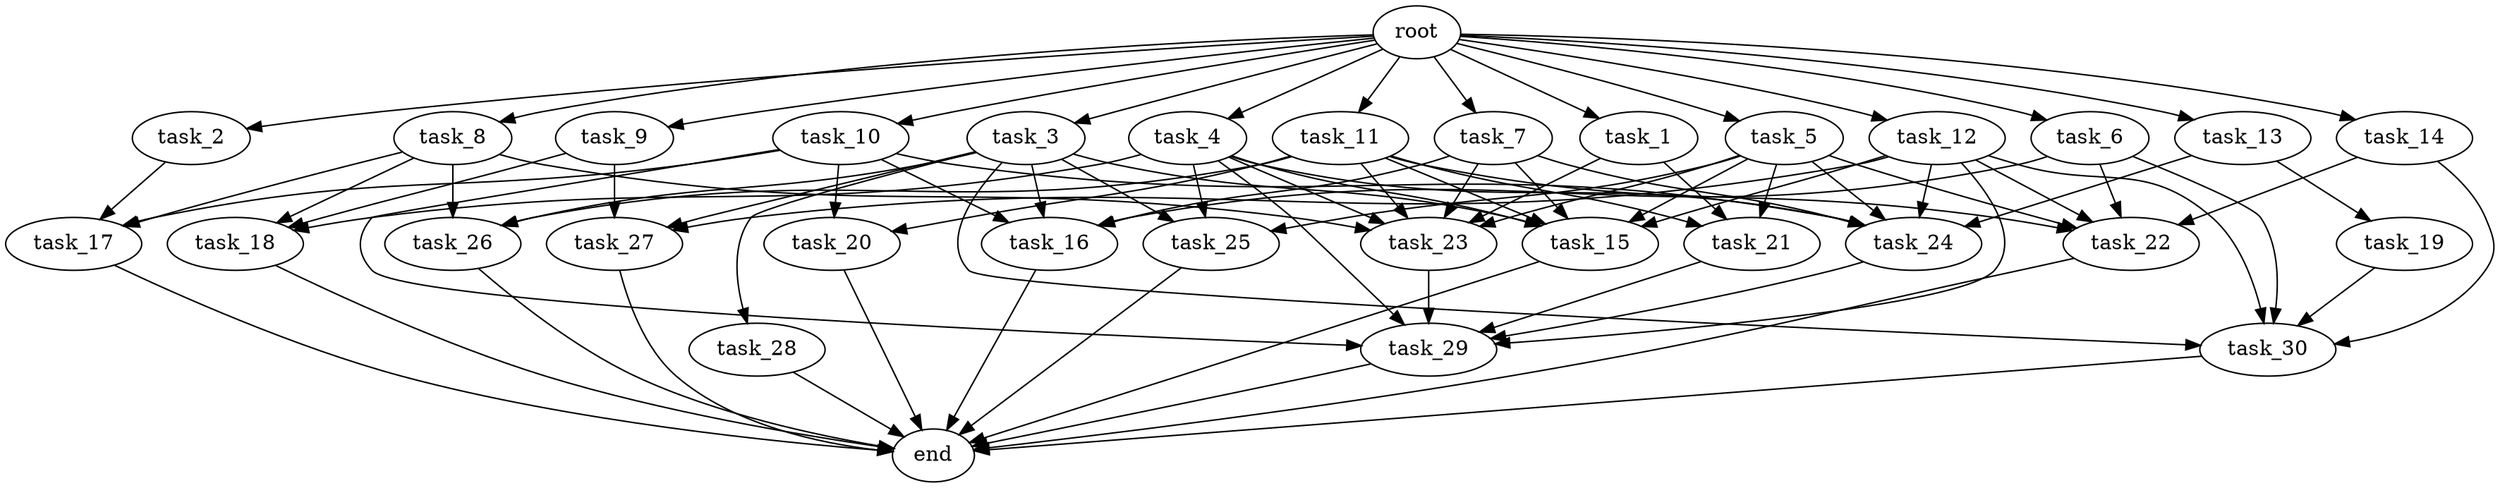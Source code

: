 digraph G {
  root [size="0.000000e+00"];
  task_1 [size="3.882393e+10"];
  task_2 [size="9.249880e+10"];
  task_3 [size="6.537369e+10"];
  task_4 [size="4.881001e+09"];
  task_5 [size="5.857025e+10"];
  task_6 [size="6.982467e+10"];
  task_7 [size="4.911499e+10"];
  task_8 [size="9.022715e+10"];
  task_9 [size="2.934601e+10"];
  task_10 [size="1.628299e+10"];
  task_11 [size="2.903576e+10"];
  task_12 [size="3.314825e+10"];
  task_13 [size="1.097636e+10"];
  task_14 [size="1.548807e+10"];
  task_15 [size="8.373907e+10"];
  task_16 [size="1.992032e+10"];
  task_17 [size="4.862988e+10"];
  task_18 [size="5.791931e+08"];
  task_19 [size="7.757625e+10"];
  task_20 [size="8.068220e+10"];
  task_21 [size="9.054194e+10"];
  task_22 [size="7.724854e+10"];
  task_23 [size="4.397029e+09"];
  task_24 [size="1.827595e+10"];
  task_25 [size="3.401364e+10"];
  task_26 [size="6.830648e+10"];
  task_27 [size="8.455539e+10"];
  task_28 [size="2.288097e+10"];
  task_29 [size="4.447219e+10"];
  task_30 [size="7.008099e+10"];
  end [size="0.000000e+00"];

  root -> task_1 [size="1.000000e-12"];
  root -> task_2 [size="1.000000e-12"];
  root -> task_3 [size="1.000000e-12"];
  root -> task_4 [size="1.000000e-12"];
  root -> task_5 [size="1.000000e-12"];
  root -> task_6 [size="1.000000e-12"];
  root -> task_7 [size="1.000000e-12"];
  root -> task_8 [size="1.000000e-12"];
  root -> task_9 [size="1.000000e-12"];
  root -> task_10 [size="1.000000e-12"];
  root -> task_11 [size="1.000000e-12"];
  root -> task_12 [size="1.000000e-12"];
  root -> task_13 [size="1.000000e-12"];
  root -> task_14 [size="1.000000e-12"];
  task_1 -> task_21 [size="3.018065e+08"];
  task_1 -> task_23 [size="7.328381e+06"];
  task_2 -> task_17 [size="1.620996e+08"];
  task_3 -> task_15 [size="1.395651e+08"];
  task_3 -> task_16 [size="4.980079e+07"];
  task_3 -> task_25 [size="1.133788e+08"];
  task_3 -> task_26 [size="2.276883e+08"];
  task_3 -> task_27 [size="2.818513e+08"];
  task_3 -> task_28 [size="2.288097e+08"];
  task_3 -> task_30 [size="1.401620e+08"];
  task_4 -> task_15 [size="1.395651e+08"];
  task_4 -> task_18 [size="1.930644e+06"];
  task_4 -> task_23 [size="7.328381e+06"];
  task_4 -> task_24 [size="3.045992e+07"];
  task_4 -> task_25 [size="1.133788e+08"];
  task_4 -> task_29 [size="7.412032e+07"];
  task_5 -> task_15 [size="1.395651e+08"];
  task_5 -> task_21 [size="3.018065e+08"];
  task_5 -> task_22 [size="1.544971e+08"];
  task_5 -> task_23 [size="7.328381e+06"];
  task_5 -> task_24 [size="3.045992e+07"];
  task_5 -> task_25 [size="1.133788e+08"];
  task_6 -> task_16 [size="4.980079e+07"];
  task_6 -> task_22 [size="1.544971e+08"];
  task_6 -> task_30 [size="1.401620e+08"];
  task_7 -> task_15 [size="1.395651e+08"];
  task_7 -> task_16 [size="4.980079e+07"];
  task_7 -> task_23 [size="7.328381e+06"];
  task_7 -> task_24 [size="3.045992e+07"];
  task_8 -> task_17 [size="1.620996e+08"];
  task_8 -> task_18 [size="1.930644e+06"];
  task_8 -> task_23 [size="7.328381e+06"];
  task_8 -> task_26 [size="2.276883e+08"];
  task_9 -> task_18 [size="1.930644e+06"];
  task_9 -> task_27 [size="2.818513e+08"];
  task_10 -> task_16 [size="4.980079e+07"];
  task_10 -> task_17 [size="1.620996e+08"];
  task_10 -> task_20 [size="4.034110e+08"];
  task_10 -> task_24 [size="3.045992e+07"];
  task_10 -> task_29 [size="7.412032e+07"];
  task_11 -> task_15 [size="1.395651e+08"];
  task_11 -> task_20 [size="4.034110e+08"];
  task_11 -> task_21 [size="3.018065e+08"];
  task_11 -> task_22 [size="1.544971e+08"];
  task_11 -> task_23 [size="7.328381e+06"];
  task_11 -> task_26 [size="2.276883e+08"];
  task_12 -> task_15 [size="1.395651e+08"];
  task_12 -> task_22 [size="1.544971e+08"];
  task_12 -> task_24 [size="3.045992e+07"];
  task_12 -> task_27 [size="2.818513e+08"];
  task_12 -> task_29 [size="7.412032e+07"];
  task_12 -> task_30 [size="1.401620e+08"];
  task_13 -> task_19 [size="7.757625e+08"];
  task_13 -> task_24 [size="3.045992e+07"];
  task_14 -> task_22 [size="1.544971e+08"];
  task_14 -> task_30 [size="1.401620e+08"];
  task_15 -> end [size="1.000000e-12"];
  task_16 -> end [size="1.000000e-12"];
  task_17 -> end [size="1.000000e-12"];
  task_18 -> end [size="1.000000e-12"];
  task_19 -> task_30 [size="1.401620e+08"];
  task_20 -> end [size="1.000000e-12"];
  task_21 -> task_29 [size="7.412032e+07"];
  task_22 -> end [size="1.000000e-12"];
  task_23 -> task_29 [size="7.412032e+07"];
  task_24 -> task_29 [size="7.412032e+07"];
  task_25 -> end [size="1.000000e-12"];
  task_26 -> end [size="1.000000e-12"];
  task_27 -> end [size="1.000000e-12"];
  task_28 -> end [size="1.000000e-12"];
  task_29 -> end [size="1.000000e-12"];
  task_30 -> end [size="1.000000e-12"];
}
